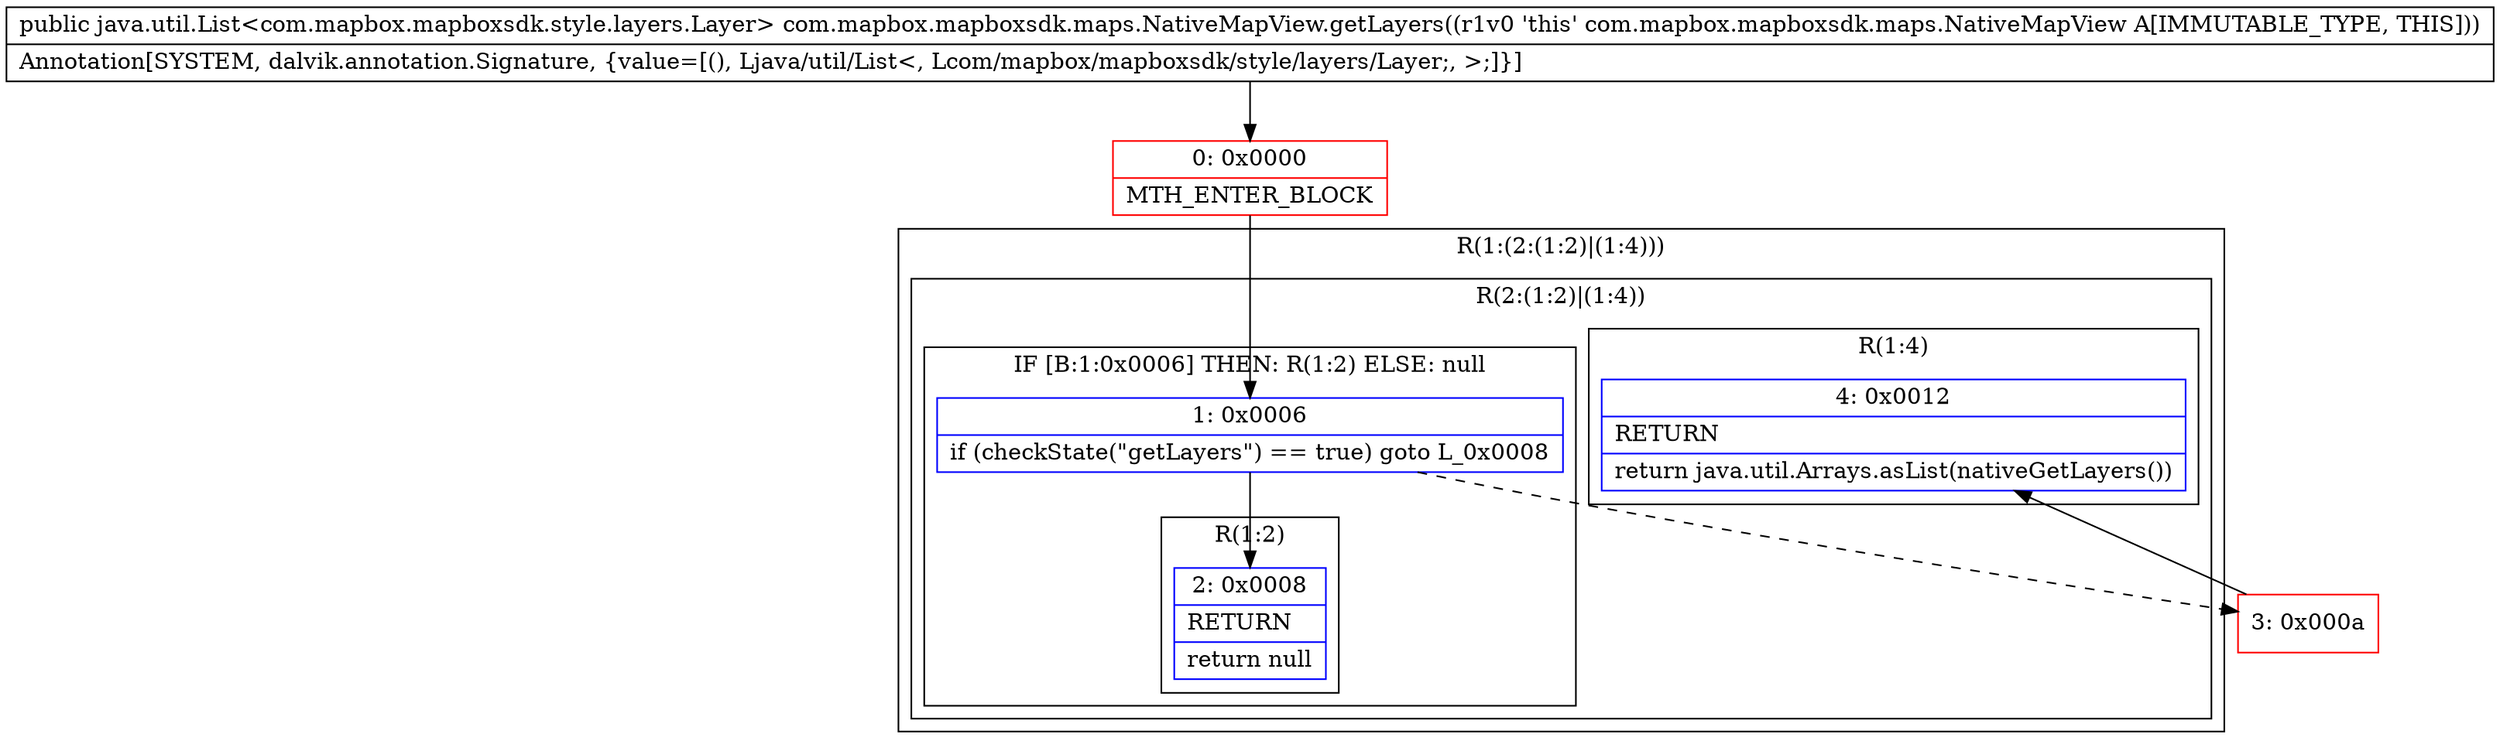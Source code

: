 digraph "CFG forcom.mapbox.mapboxsdk.maps.NativeMapView.getLayers()Ljava\/util\/List;" {
subgraph cluster_Region_1592508789 {
label = "R(1:(2:(1:2)|(1:4)))";
node [shape=record,color=blue];
subgraph cluster_Region_1725906964 {
label = "R(2:(1:2)|(1:4))";
node [shape=record,color=blue];
subgraph cluster_IfRegion_2113040792 {
label = "IF [B:1:0x0006] THEN: R(1:2) ELSE: null";
node [shape=record,color=blue];
Node_1 [shape=record,label="{1\:\ 0x0006|if (checkState(\"getLayers\") == true) goto L_0x0008\l}"];
subgraph cluster_Region_1115972510 {
label = "R(1:2)";
node [shape=record,color=blue];
Node_2 [shape=record,label="{2\:\ 0x0008|RETURN\l|return null\l}"];
}
}
subgraph cluster_Region_1122296530 {
label = "R(1:4)";
node [shape=record,color=blue];
Node_4 [shape=record,label="{4\:\ 0x0012|RETURN\l|return java.util.Arrays.asList(nativeGetLayers())\l}"];
}
}
}
Node_0 [shape=record,color=red,label="{0\:\ 0x0000|MTH_ENTER_BLOCK\l}"];
Node_3 [shape=record,color=red,label="{3\:\ 0x000a}"];
MethodNode[shape=record,label="{public java.util.List\<com.mapbox.mapboxsdk.style.layers.Layer\> com.mapbox.mapboxsdk.maps.NativeMapView.getLayers((r1v0 'this' com.mapbox.mapboxsdk.maps.NativeMapView A[IMMUTABLE_TYPE, THIS]))  | Annotation[SYSTEM, dalvik.annotation.Signature, \{value=[(), Ljava\/util\/List\<, Lcom\/mapbox\/mapboxsdk\/style\/layers\/Layer;, \>;]\}]\l}"];
MethodNode -> Node_0;
Node_1 -> Node_2;
Node_1 -> Node_3[style=dashed];
Node_0 -> Node_1;
Node_3 -> Node_4;
}

